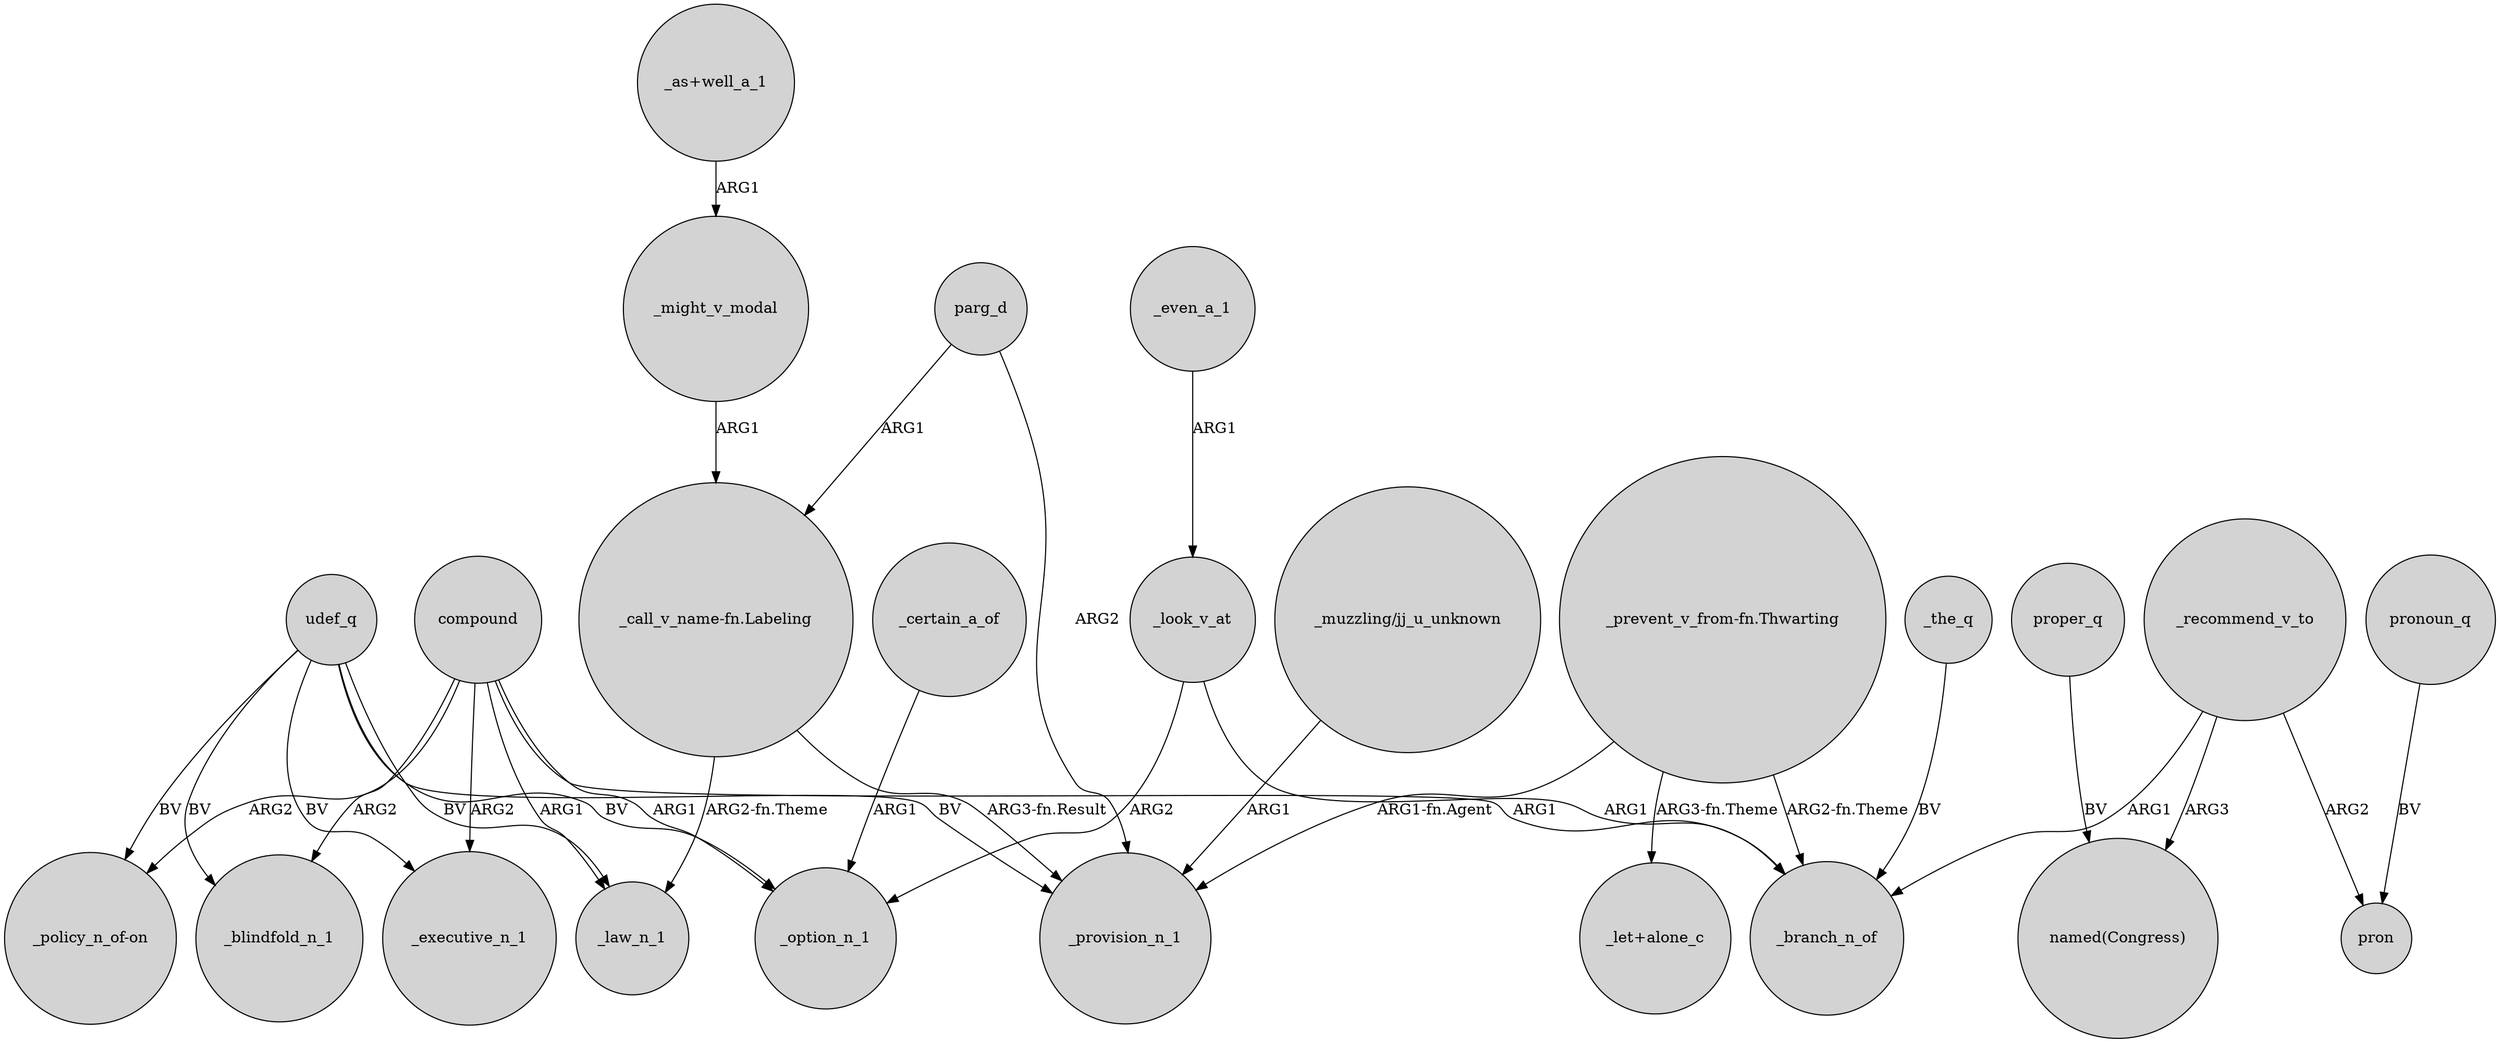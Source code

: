 digraph {
	node [shape=circle style=filled]
	compound -> _branch_n_of [label=ARG1]
	udef_q -> _option_n_1 [label=BV]
	udef_q -> _executive_n_1 [label=BV]
	_even_a_1 -> _look_v_at [label=ARG1]
	"_prevent_v_from-fn.Thwarting" -> _provision_n_1 [label="ARG1-fn.Agent"]
	_might_v_modal -> "_call_v_name-fn.Labeling" [label=ARG1]
	compound -> "_policy_n_of-on" [label=ARG2]
	_recommend_v_to -> "named(Congress)" [label=ARG3]
	"_muzzling/jj_u_unknown" -> _provision_n_1 [label=ARG1]
	compound -> _blindfold_n_1 [label=ARG2]
	udef_q -> _law_n_1 [label=BV]
	compound -> _option_n_1 [label=ARG1]
	udef_q -> _provision_n_1 [label=BV]
	udef_q -> "_policy_n_of-on" [label=BV]
	proper_q -> "named(Congress)" [label=BV]
	parg_d -> _provision_n_1 [label=ARG2]
	pronoun_q -> pron [label=BV]
	udef_q -> _blindfold_n_1 [label=BV]
	_look_v_at -> _option_n_1 [label=ARG2]
	parg_d -> "_call_v_name-fn.Labeling" [label=ARG1]
	"_as+well_a_1" -> _might_v_modal [label=ARG1]
	_certain_a_of -> _option_n_1 [label=ARG1]
	"_prevent_v_from-fn.Thwarting" -> _branch_n_of [label="ARG2-fn.Theme"]
	"_call_v_name-fn.Labeling" -> _law_n_1 [label="ARG2-fn.Theme"]
	_look_v_at -> _branch_n_of [label=ARG1]
	"_prevent_v_from-fn.Thwarting" -> "_let+alone_c" [label="ARG3-fn.Theme"]
	"_call_v_name-fn.Labeling" -> _provision_n_1 [label="ARG3-fn.Result"]
	compound -> _law_n_1 [label=ARG1]
	_the_q -> _branch_n_of [label=BV]
	_recommend_v_to -> pron [label=ARG2]
	compound -> _executive_n_1 [label=ARG2]
	_recommend_v_to -> _branch_n_of [label=ARG1]
}
